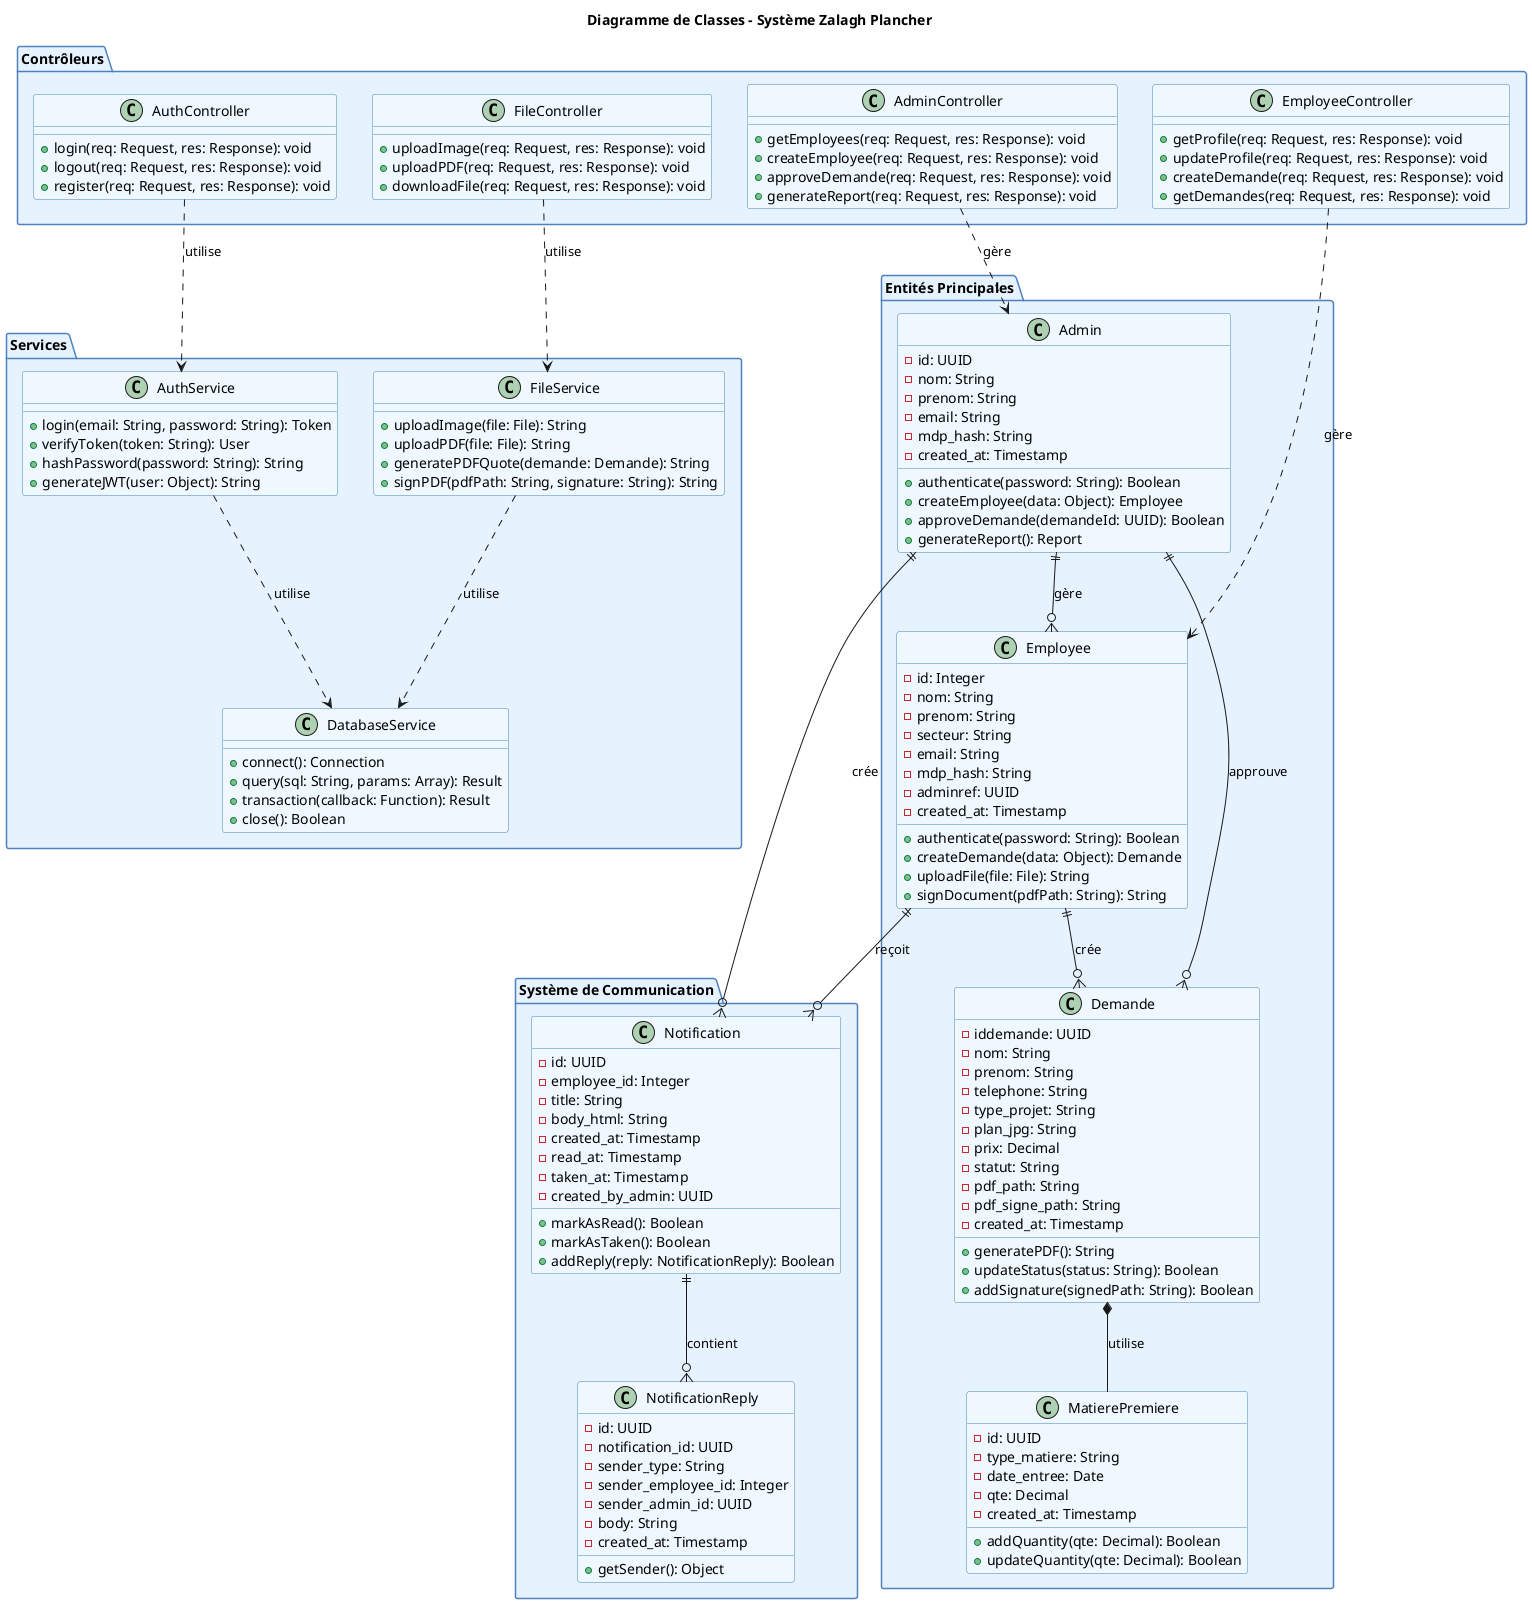 @startuml
title Diagramme de Classes - Système Zalagh Plancher

skinparam class {
  BackgroundColor #F0F8FF
  BorderColor #4682B4
}
skinparam package {
  BackgroundColor #E6F3FF
  BorderColor #4F81BD
}

package "Entités Principales" {
  class Admin {
    - id: UUID
    - nom: String
    - prenom: String
    - email: String
    - mdp_hash: String
    - created_at: Timestamp
    + authenticate(password: String): Boolean
    + createEmployee(data: Object): Employee
    + approveDemande(demandeId: UUID): Boolean
    + generateReport(): Report
  }

  class Employee {
    - id: Integer
    - nom: String
    - prenom: String
    - secteur: String
    - email: String
    - mdp_hash: String
    - adminref: UUID
    - created_at: Timestamp
    + authenticate(password: String): Boolean
    + createDemande(data: Object): Demande
    + uploadFile(file: File): String
    + signDocument(pdfPath: String): String
  }

  class Demande {
    - iddemande: UUID
    - nom: String
    - prenom: String
    - telephone: String
    - type_projet: String
    - plan_jpg: String
    - prix: Decimal
    - statut: String
    - pdf_path: String
    - pdf_signe_path: String
    - created_at: Timestamp
    + generatePDF(): String
    + updateStatus(status: String): Boolean
    + addSignature(signedPath: String): Boolean
  }

  class MatierePremiere {
    - id: UUID
    - type_matiere: String
    - date_entree: Date
    - qte: Decimal
    - created_at: Timestamp
    + addQuantity(qte: Decimal): Boolean
    + updateQuantity(qte: Decimal): Boolean
  }
}

package "Système de Communication" {
  class Notification {
    - id: UUID
    - employee_id: Integer
    - title: String
    - body_html: String
    - created_at: Timestamp
    - read_at: Timestamp
    - taken_at: Timestamp
    - created_by_admin: UUID
    + markAsRead(): Boolean
    + markAsTaken(): Boolean
    + addReply(reply: NotificationReply): Boolean
  }

  class NotificationReply {
    - id: UUID
    - notification_id: UUID
    - sender_type: String
    - sender_employee_id: Integer
    - sender_admin_id: UUID
    - body: String
    - created_at: Timestamp
    + getSender(): Object
  }
}

package "Services" {
  class AuthService {
    + login(email: String, password: String): Token
    + verifyToken(token: String): User
    + hashPassword(password: String): String
    + generateJWT(user: Object): String
  }

  class FileService {
    + uploadImage(file: File): String
    + uploadPDF(file: File): String
    + generatePDFQuote(demande: Demande): String
    + signPDF(pdfPath: String, signature: String): String
  }

  class DatabaseService {
    + connect(): Connection
    + query(sql: String, params: Array): Result
    + transaction(callback: Function): Result
    + close(): Boolean
  }
}

package "Contrôleurs" {
  class AuthController {
    + login(req: Request, res: Response): void
    + logout(req: Request, res: Response): void
    + register(req: Request, res: Response): void
  }

  class EmployeeController {
    + getProfile(req: Request, res: Response): void
    + updateProfile(req: Request, res: Response): void
    + createDemande(req: Request, res: Response): void
    + getDemandes(req: Request, res: Response): void
  }

  class AdminController {
    + getEmployees(req: Request, res: Response): void
    + createEmployee(req: Request, res: Response): void
    + approveDemande(req: Request, res: Response): void
    + generateReport(req: Request, res: Response): void
  }

  class FileController {
    + uploadImage(req: Request, res: Response): void
    + uploadPDF(req: Request, res: Response): void
    + downloadFile(req: Request, res: Response): void
  }
}

' Relations principales
Admin ||--o{ Employee : "gère"
Employee ||--o{ Demande : "crée"
Admin ||--o{ Demande : "approuve"
Employee ||--o{ Notification : "reçoit"
Admin ||--o{ Notification : "crée"
Notification ||--o{ NotificationReply : "contient"

' Relations avec les services
AuthController ..> AuthService : "utilise"
EmployeeController ..> Employee : "gère"
AdminController ..> Admin : "gère"
FileController ..> FileService : "utilise"
AuthService ..> DatabaseService : "utilise"
FileService ..> DatabaseService : "utilise"

' Relations de composition
Demande *-- MatierePremiere : "utilise"

@enduml
